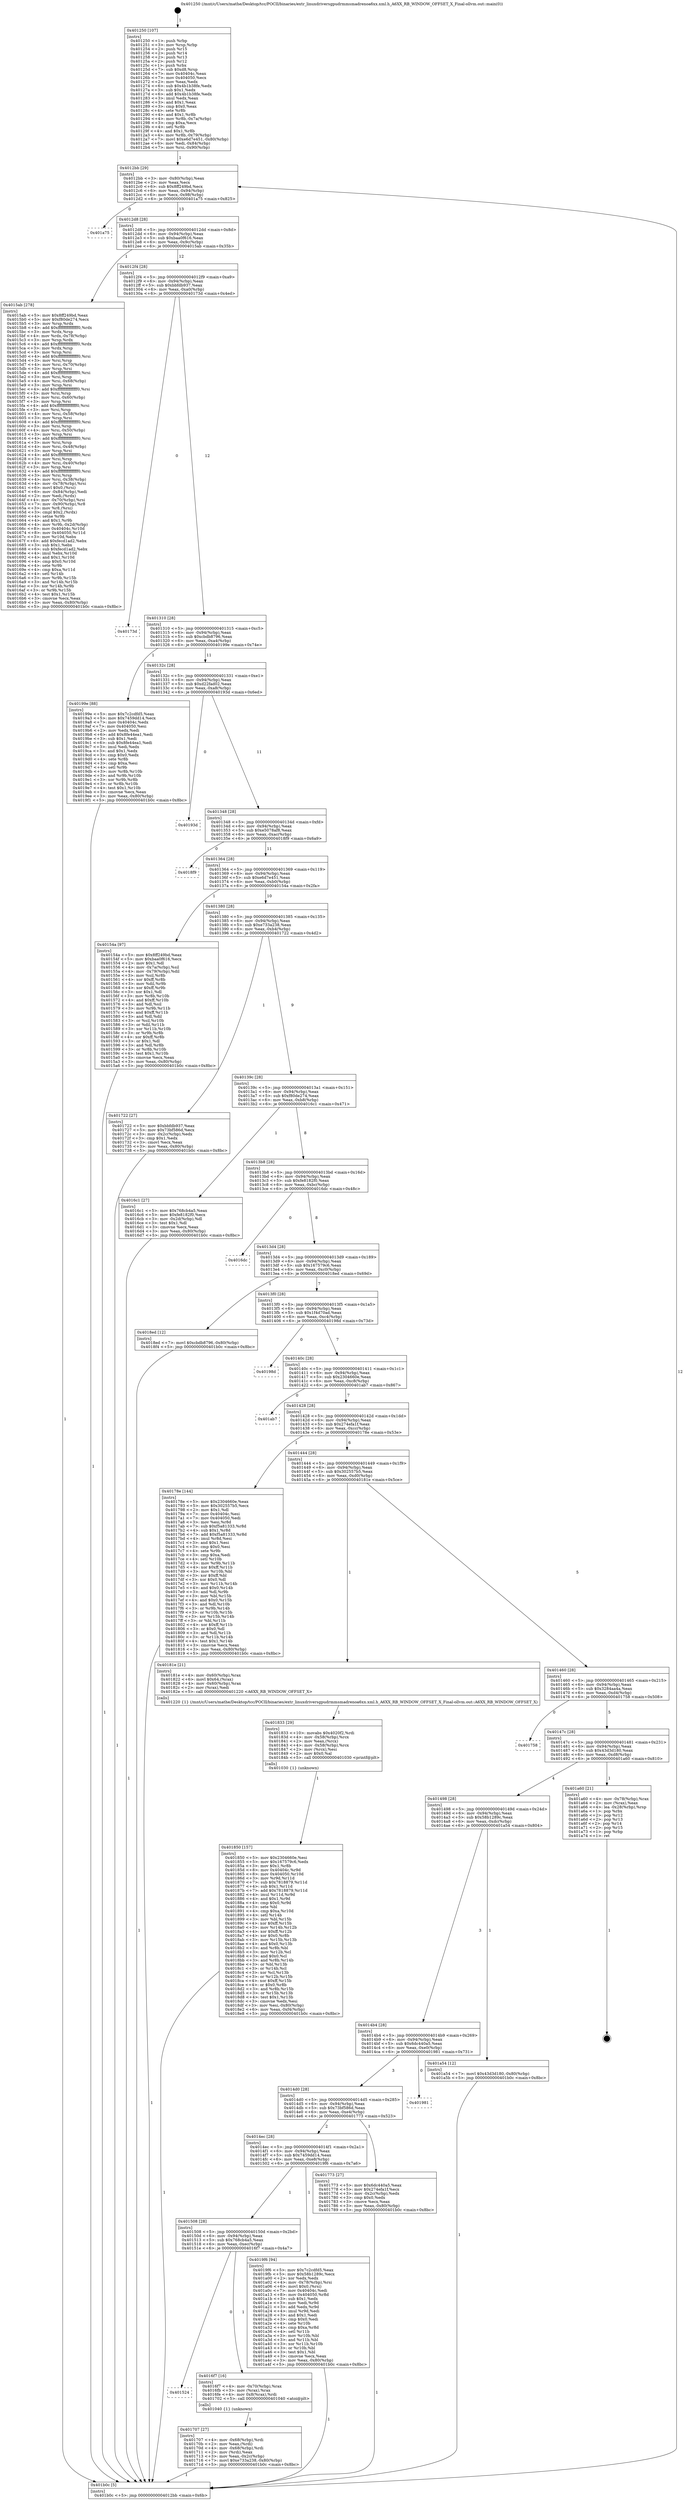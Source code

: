 digraph "0x401250" {
  label = "0x401250 (/mnt/c/Users/mathe/Desktop/tcc/POCII/binaries/extr_linuxdriversgpudrmmsmadrenoa6xx.xml.h_A6XX_RB_WINDOW_OFFSET_X_Final-ollvm.out::main(0))"
  labelloc = "t"
  node[shape=record]

  Entry [label="",width=0.3,height=0.3,shape=circle,fillcolor=black,style=filled]
  "0x4012bb" [label="{
     0x4012bb [29]\l
     | [instrs]\l
     &nbsp;&nbsp;0x4012bb \<+3\>: mov -0x80(%rbp),%eax\l
     &nbsp;&nbsp;0x4012be \<+2\>: mov %eax,%ecx\l
     &nbsp;&nbsp;0x4012c0 \<+6\>: sub $0x8ff249bd,%ecx\l
     &nbsp;&nbsp;0x4012c6 \<+6\>: mov %eax,-0x94(%rbp)\l
     &nbsp;&nbsp;0x4012cc \<+6\>: mov %ecx,-0x98(%rbp)\l
     &nbsp;&nbsp;0x4012d2 \<+6\>: je 0000000000401a75 \<main+0x825\>\l
  }"]
  "0x401a75" [label="{
     0x401a75\l
  }", style=dashed]
  "0x4012d8" [label="{
     0x4012d8 [28]\l
     | [instrs]\l
     &nbsp;&nbsp;0x4012d8 \<+5\>: jmp 00000000004012dd \<main+0x8d\>\l
     &nbsp;&nbsp;0x4012dd \<+6\>: mov -0x94(%rbp),%eax\l
     &nbsp;&nbsp;0x4012e3 \<+5\>: sub $0xbaa0f616,%eax\l
     &nbsp;&nbsp;0x4012e8 \<+6\>: mov %eax,-0x9c(%rbp)\l
     &nbsp;&nbsp;0x4012ee \<+6\>: je 00000000004015ab \<main+0x35b\>\l
  }"]
  Exit [label="",width=0.3,height=0.3,shape=circle,fillcolor=black,style=filled,peripheries=2]
  "0x4015ab" [label="{
     0x4015ab [278]\l
     | [instrs]\l
     &nbsp;&nbsp;0x4015ab \<+5\>: mov $0x8ff249bd,%eax\l
     &nbsp;&nbsp;0x4015b0 \<+5\>: mov $0xf80de274,%ecx\l
     &nbsp;&nbsp;0x4015b5 \<+3\>: mov %rsp,%rdx\l
     &nbsp;&nbsp;0x4015b8 \<+4\>: add $0xfffffffffffffff0,%rdx\l
     &nbsp;&nbsp;0x4015bc \<+3\>: mov %rdx,%rsp\l
     &nbsp;&nbsp;0x4015bf \<+4\>: mov %rdx,-0x78(%rbp)\l
     &nbsp;&nbsp;0x4015c3 \<+3\>: mov %rsp,%rdx\l
     &nbsp;&nbsp;0x4015c6 \<+4\>: add $0xfffffffffffffff0,%rdx\l
     &nbsp;&nbsp;0x4015ca \<+3\>: mov %rdx,%rsp\l
     &nbsp;&nbsp;0x4015cd \<+3\>: mov %rsp,%rsi\l
     &nbsp;&nbsp;0x4015d0 \<+4\>: add $0xfffffffffffffff0,%rsi\l
     &nbsp;&nbsp;0x4015d4 \<+3\>: mov %rsi,%rsp\l
     &nbsp;&nbsp;0x4015d7 \<+4\>: mov %rsi,-0x70(%rbp)\l
     &nbsp;&nbsp;0x4015db \<+3\>: mov %rsp,%rsi\l
     &nbsp;&nbsp;0x4015de \<+4\>: add $0xfffffffffffffff0,%rsi\l
     &nbsp;&nbsp;0x4015e2 \<+3\>: mov %rsi,%rsp\l
     &nbsp;&nbsp;0x4015e5 \<+4\>: mov %rsi,-0x68(%rbp)\l
     &nbsp;&nbsp;0x4015e9 \<+3\>: mov %rsp,%rsi\l
     &nbsp;&nbsp;0x4015ec \<+4\>: add $0xfffffffffffffff0,%rsi\l
     &nbsp;&nbsp;0x4015f0 \<+3\>: mov %rsi,%rsp\l
     &nbsp;&nbsp;0x4015f3 \<+4\>: mov %rsi,-0x60(%rbp)\l
     &nbsp;&nbsp;0x4015f7 \<+3\>: mov %rsp,%rsi\l
     &nbsp;&nbsp;0x4015fa \<+4\>: add $0xfffffffffffffff0,%rsi\l
     &nbsp;&nbsp;0x4015fe \<+3\>: mov %rsi,%rsp\l
     &nbsp;&nbsp;0x401601 \<+4\>: mov %rsi,-0x58(%rbp)\l
     &nbsp;&nbsp;0x401605 \<+3\>: mov %rsp,%rsi\l
     &nbsp;&nbsp;0x401608 \<+4\>: add $0xfffffffffffffff0,%rsi\l
     &nbsp;&nbsp;0x40160c \<+3\>: mov %rsi,%rsp\l
     &nbsp;&nbsp;0x40160f \<+4\>: mov %rsi,-0x50(%rbp)\l
     &nbsp;&nbsp;0x401613 \<+3\>: mov %rsp,%rsi\l
     &nbsp;&nbsp;0x401616 \<+4\>: add $0xfffffffffffffff0,%rsi\l
     &nbsp;&nbsp;0x40161a \<+3\>: mov %rsi,%rsp\l
     &nbsp;&nbsp;0x40161d \<+4\>: mov %rsi,-0x48(%rbp)\l
     &nbsp;&nbsp;0x401621 \<+3\>: mov %rsp,%rsi\l
     &nbsp;&nbsp;0x401624 \<+4\>: add $0xfffffffffffffff0,%rsi\l
     &nbsp;&nbsp;0x401628 \<+3\>: mov %rsi,%rsp\l
     &nbsp;&nbsp;0x40162b \<+4\>: mov %rsi,-0x40(%rbp)\l
     &nbsp;&nbsp;0x40162f \<+3\>: mov %rsp,%rsi\l
     &nbsp;&nbsp;0x401632 \<+4\>: add $0xfffffffffffffff0,%rsi\l
     &nbsp;&nbsp;0x401636 \<+3\>: mov %rsi,%rsp\l
     &nbsp;&nbsp;0x401639 \<+4\>: mov %rsi,-0x38(%rbp)\l
     &nbsp;&nbsp;0x40163d \<+4\>: mov -0x78(%rbp),%rsi\l
     &nbsp;&nbsp;0x401641 \<+6\>: movl $0x0,(%rsi)\l
     &nbsp;&nbsp;0x401647 \<+6\>: mov -0x84(%rbp),%edi\l
     &nbsp;&nbsp;0x40164d \<+2\>: mov %edi,(%rdx)\l
     &nbsp;&nbsp;0x40164f \<+4\>: mov -0x70(%rbp),%rsi\l
     &nbsp;&nbsp;0x401653 \<+7\>: mov -0x90(%rbp),%r8\l
     &nbsp;&nbsp;0x40165a \<+3\>: mov %r8,(%rsi)\l
     &nbsp;&nbsp;0x40165d \<+3\>: cmpl $0x2,(%rdx)\l
     &nbsp;&nbsp;0x401660 \<+4\>: setne %r9b\l
     &nbsp;&nbsp;0x401664 \<+4\>: and $0x1,%r9b\l
     &nbsp;&nbsp;0x401668 \<+4\>: mov %r9b,-0x2d(%rbp)\l
     &nbsp;&nbsp;0x40166c \<+8\>: mov 0x40404c,%r10d\l
     &nbsp;&nbsp;0x401674 \<+8\>: mov 0x404050,%r11d\l
     &nbsp;&nbsp;0x40167c \<+3\>: mov %r10d,%ebx\l
     &nbsp;&nbsp;0x40167f \<+6\>: add $0xfecd1ad2,%ebx\l
     &nbsp;&nbsp;0x401685 \<+3\>: sub $0x1,%ebx\l
     &nbsp;&nbsp;0x401688 \<+6\>: sub $0xfecd1ad2,%ebx\l
     &nbsp;&nbsp;0x40168e \<+4\>: imul %ebx,%r10d\l
     &nbsp;&nbsp;0x401692 \<+4\>: and $0x1,%r10d\l
     &nbsp;&nbsp;0x401696 \<+4\>: cmp $0x0,%r10d\l
     &nbsp;&nbsp;0x40169a \<+4\>: sete %r9b\l
     &nbsp;&nbsp;0x40169e \<+4\>: cmp $0xa,%r11d\l
     &nbsp;&nbsp;0x4016a2 \<+4\>: setl %r14b\l
     &nbsp;&nbsp;0x4016a6 \<+3\>: mov %r9b,%r15b\l
     &nbsp;&nbsp;0x4016a9 \<+3\>: and %r14b,%r15b\l
     &nbsp;&nbsp;0x4016ac \<+3\>: xor %r14b,%r9b\l
     &nbsp;&nbsp;0x4016af \<+3\>: or %r9b,%r15b\l
     &nbsp;&nbsp;0x4016b2 \<+4\>: test $0x1,%r15b\l
     &nbsp;&nbsp;0x4016b6 \<+3\>: cmovne %ecx,%eax\l
     &nbsp;&nbsp;0x4016b9 \<+3\>: mov %eax,-0x80(%rbp)\l
     &nbsp;&nbsp;0x4016bc \<+5\>: jmp 0000000000401b0c \<main+0x8bc\>\l
  }"]
  "0x4012f4" [label="{
     0x4012f4 [28]\l
     | [instrs]\l
     &nbsp;&nbsp;0x4012f4 \<+5\>: jmp 00000000004012f9 \<main+0xa9\>\l
     &nbsp;&nbsp;0x4012f9 \<+6\>: mov -0x94(%rbp),%eax\l
     &nbsp;&nbsp;0x4012ff \<+5\>: sub $0xbbfdb937,%eax\l
     &nbsp;&nbsp;0x401304 \<+6\>: mov %eax,-0xa0(%rbp)\l
     &nbsp;&nbsp;0x40130a \<+6\>: je 000000000040173d \<main+0x4ed\>\l
  }"]
  "0x401850" [label="{
     0x401850 [157]\l
     | [instrs]\l
     &nbsp;&nbsp;0x401850 \<+5\>: mov $0x2304660e,%esi\l
     &nbsp;&nbsp;0x401855 \<+5\>: mov $0x167579c6,%edx\l
     &nbsp;&nbsp;0x40185a \<+3\>: mov $0x1,%r8b\l
     &nbsp;&nbsp;0x40185d \<+8\>: mov 0x40404c,%r9d\l
     &nbsp;&nbsp;0x401865 \<+8\>: mov 0x404050,%r10d\l
     &nbsp;&nbsp;0x40186d \<+3\>: mov %r9d,%r11d\l
     &nbsp;&nbsp;0x401870 \<+7\>: sub $0x7818879,%r11d\l
     &nbsp;&nbsp;0x401877 \<+4\>: sub $0x1,%r11d\l
     &nbsp;&nbsp;0x40187b \<+7\>: add $0x7818879,%r11d\l
     &nbsp;&nbsp;0x401882 \<+4\>: imul %r11d,%r9d\l
     &nbsp;&nbsp;0x401886 \<+4\>: and $0x1,%r9d\l
     &nbsp;&nbsp;0x40188a \<+4\>: cmp $0x0,%r9d\l
     &nbsp;&nbsp;0x40188e \<+3\>: sete %bl\l
     &nbsp;&nbsp;0x401891 \<+4\>: cmp $0xa,%r10d\l
     &nbsp;&nbsp;0x401895 \<+4\>: setl %r14b\l
     &nbsp;&nbsp;0x401899 \<+3\>: mov %bl,%r15b\l
     &nbsp;&nbsp;0x40189c \<+4\>: xor $0xff,%r15b\l
     &nbsp;&nbsp;0x4018a0 \<+3\>: mov %r14b,%r12b\l
     &nbsp;&nbsp;0x4018a3 \<+4\>: xor $0xff,%r12b\l
     &nbsp;&nbsp;0x4018a7 \<+4\>: xor $0x0,%r8b\l
     &nbsp;&nbsp;0x4018ab \<+3\>: mov %r15b,%r13b\l
     &nbsp;&nbsp;0x4018ae \<+4\>: and $0x0,%r13b\l
     &nbsp;&nbsp;0x4018b2 \<+3\>: and %r8b,%bl\l
     &nbsp;&nbsp;0x4018b5 \<+3\>: mov %r12b,%cl\l
     &nbsp;&nbsp;0x4018b8 \<+3\>: and $0x0,%cl\l
     &nbsp;&nbsp;0x4018bb \<+3\>: and %r8b,%r14b\l
     &nbsp;&nbsp;0x4018be \<+3\>: or %bl,%r13b\l
     &nbsp;&nbsp;0x4018c1 \<+3\>: or %r14b,%cl\l
     &nbsp;&nbsp;0x4018c4 \<+3\>: xor %cl,%r13b\l
     &nbsp;&nbsp;0x4018c7 \<+3\>: or %r12b,%r15b\l
     &nbsp;&nbsp;0x4018ca \<+4\>: xor $0xff,%r15b\l
     &nbsp;&nbsp;0x4018ce \<+4\>: or $0x0,%r8b\l
     &nbsp;&nbsp;0x4018d2 \<+3\>: and %r8b,%r15b\l
     &nbsp;&nbsp;0x4018d5 \<+3\>: or %r15b,%r13b\l
     &nbsp;&nbsp;0x4018d8 \<+4\>: test $0x1,%r13b\l
     &nbsp;&nbsp;0x4018dc \<+3\>: cmovne %edx,%esi\l
     &nbsp;&nbsp;0x4018df \<+3\>: mov %esi,-0x80(%rbp)\l
     &nbsp;&nbsp;0x4018e2 \<+6\>: mov %eax,-0xf4(%rbp)\l
     &nbsp;&nbsp;0x4018e8 \<+5\>: jmp 0000000000401b0c \<main+0x8bc\>\l
  }"]
  "0x40173d" [label="{
     0x40173d\l
  }", style=dashed]
  "0x401310" [label="{
     0x401310 [28]\l
     | [instrs]\l
     &nbsp;&nbsp;0x401310 \<+5\>: jmp 0000000000401315 \<main+0xc5\>\l
     &nbsp;&nbsp;0x401315 \<+6\>: mov -0x94(%rbp),%eax\l
     &nbsp;&nbsp;0x40131b \<+5\>: sub $0xcbdb8796,%eax\l
     &nbsp;&nbsp;0x401320 \<+6\>: mov %eax,-0xa4(%rbp)\l
     &nbsp;&nbsp;0x401326 \<+6\>: je 000000000040199e \<main+0x74e\>\l
  }"]
  "0x401833" [label="{
     0x401833 [29]\l
     | [instrs]\l
     &nbsp;&nbsp;0x401833 \<+10\>: movabs $0x4020f2,%rdi\l
     &nbsp;&nbsp;0x40183d \<+4\>: mov -0x58(%rbp),%rcx\l
     &nbsp;&nbsp;0x401841 \<+2\>: mov %eax,(%rcx)\l
     &nbsp;&nbsp;0x401843 \<+4\>: mov -0x58(%rbp),%rcx\l
     &nbsp;&nbsp;0x401847 \<+2\>: mov (%rcx),%esi\l
     &nbsp;&nbsp;0x401849 \<+2\>: mov $0x0,%al\l
     &nbsp;&nbsp;0x40184b \<+5\>: call 0000000000401030 \<printf@plt\>\l
     | [calls]\l
     &nbsp;&nbsp;0x401030 \{1\} (unknown)\l
  }"]
  "0x40199e" [label="{
     0x40199e [88]\l
     | [instrs]\l
     &nbsp;&nbsp;0x40199e \<+5\>: mov $0x7c2cdfd5,%eax\l
     &nbsp;&nbsp;0x4019a3 \<+5\>: mov $0x7459dd14,%ecx\l
     &nbsp;&nbsp;0x4019a8 \<+7\>: mov 0x40404c,%edx\l
     &nbsp;&nbsp;0x4019af \<+7\>: mov 0x404050,%esi\l
     &nbsp;&nbsp;0x4019b6 \<+2\>: mov %edx,%edi\l
     &nbsp;&nbsp;0x4019b8 \<+6\>: add $0x8fe44ea1,%edi\l
     &nbsp;&nbsp;0x4019be \<+3\>: sub $0x1,%edi\l
     &nbsp;&nbsp;0x4019c1 \<+6\>: sub $0x8fe44ea1,%edi\l
     &nbsp;&nbsp;0x4019c7 \<+3\>: imul %edi,%edx\l
     &nbsp;&nbsp;0x4019ca \<+3\>: and $0x1,%edx\l
     &nbsp;&nbsp;0x4019cd \<+3\>: cmp $0x0,%edx\l
     &nbsp;&nbsp;0x4019d0 \<+4\>: sete %r8b\l
     &nbsp;&nbsp;0x4019d4 \<+3\>: cmp $0xa,%esi\l
     &nbsp;&nbsp;0x4019d7 \<+4\>: setl %r9b\l
     &nbsp;&nbsp;0x4019db \<+3\>: mov %r8b,%r10b\l
     &nbsp;&nbsp;0x4019de \<+3\>: and %r9b,%r10b\l
     &nbsp;&nbsp;0x4019e1 \<+3\>: xor %r9b,%r8b\l
     &nbsp;&nbsp;0x4019e4 \<+3\>: or %r8b,%r10b\l
     &nbsp;&nbsp;0x4019e7 \<+4\>: test $0x1,%r10b\l
     &nbsp;&nbsp;0x4019eb \<+3\>: cmovne %ecx,%eax\l
     &nbsp;&nbsp;0x4019ee \<+3\>: mov %eax,-0x80(%rbp)\l
     &nbsp;&nbsp;0x4019f1 \<+5\>: jmp 0000000000401b0c \<main+0x8bc\>\l
  }"]
  "0x40132c" [label="{
     0x40132c [28]\l
     | [instrs]\l
     &nbsp;&nbsp;0x40132c \<+5\>: jmp 0000000000401331 \<main+0xe1\>\l
     &nbsp;&nbsp;0x401331 \<+6\>: mov -0x94(%rbp),%eax\l
     &nbsp;&nbsp;0x401337 \<+5\>: sub $0xd22fad02,%eax\l
     &nbsp;&nbsp;0x40133c \<+6\>: mov %eax,-0xa8(%rbp)\l
     &nbsp;&nbsp;0x401342 \<+6\>: je 000000000040193d \<main+0x6ed\>\l
  }"]
  "0x401707" [label="{
     0x401707 [27]\l
     | [instrs]\l
     &nbsp;&nbsp;0x401707 \<+4\>: mov -0x68(%rbp),%rdi\l
     &nbsp;&nbsp;0x40170b \<+2\>: mov %eax,(%rdi)\l
     &nbsp;&nbsp;0x40170d \<+4\>: mov -0x68(%rbp),%rdi\l
     &nbsp;&nbsp;0x401711 \<+2\>: mov (%rdi),%eax\l
     &nbsp;&nbsp;0x401713 \<+3\>: mov %eax,-0x2c(%rbp)\l
     &nbsp;&nbsp;0x401716 \<+7\>: movl $0xe733a238,-0x80(%rbp)\l
     &nbsp;&nbsp;0x40171d \<+5\>: jmp 0000000000401b0c \<main+0x8bc\>\l
  }"]
  "0x40193d" [label="{
     0x40193d\l
  }", style=dashed]
  "0x401348" [label="{
     0x401348 [28]\l
     | [instrs]\l
     &nbsp;&nbsp;0x401348 \<+5\>: jmp 000000000040134d \<main+0xfd\>\l
     &nbsp;&nbsp;0x40134d \<+6\>: mov -0x94(%rbp),%eax\l
     &nbsp;&nbsp;0x401353 \<+5\>: sub $0xe5078af8,%eax\l
     &nbsp;&nbsp;0x401358 \<+6\>: mov %eax,-0xac(%rbp)\l
     &nbsp;&nbsp;0x40135e \<+6\>: je 00000000004018f9 \<main+0x6a9\>\l
  }"]
  "0x401524" [label="{
     0x401524\l
  }", style=dashed]
  "0x4018f9" [label="{
     0x4018f9\l
  }", style=dashed]
  "0x401364" [label="{
     0x401364 [28]\l
     | [instrs]\l
     &nbsp;&nbsp;0x401364 \<+5\>: jmp 0000000000401369 \<main+0x119\>\l
     &nbsp;&nbsp;0x401369 \<+6\>: mov -0x94(%rbp),%eax\l
     &nbsp;&nbsp;0x40136f \<+5\>: sub $0xe6d7e451,%eax\l
     &nbsp;&nbsp;0x401374 \<+6\>: mov %eax,-0xb0(%rbp)\l
     &nbsp;&nbsp;0x40137a \<+6\>: je 000000000040154a \<main+0x2fa\>\l
  }"]
  "0x4016f7" [label="{
     0x4016f7 [16]\l
     | [instrs]\l
     &nbsp;&nbsp;0x4016f7 \<+4\>: mov -0x70(%rbp),%rax\l
     &nbsp;&nbsp;0x4016fb \<+3\>: mov (%rax),%rax\l
     &nbsp;&nbsp;0x4016fe \<+4\>: mov 0x8(%rax),%rdi\l
     &nbsp;&nbsp;0x401702 \<+5\>: call 0000000000401040 \<atoi@plt\>\l
     | [calls]\l
     &nbsp;&nbsp;0x401040 \{1\} (unknown)\l
  }"]
  "0x40154a" [label="{
     0x40154a [97]\l
     | [instrs]\l
     &nbsp;&nbsp;0x40154a \<+5\>: mov $0x8ff249bd,%eax\l
     &nbsp;&nbsp;0x40154f \<+5\>: mov $0xbaa0f616,%ecx\l
     &nbsp;&nbsp;0x401554 \<+2\>: mov $0x1,%dl\l
     &nbsp;&nbsp;0x401556 \<+4\>: mov -0x7a(%rbp),%sil\l
     &nbsp;&nbsp;0x40155a \<+4\>: mov -0x79(%rbp),%dil\l
     &nbsp;&nbsp;0x40155e \<+3\>: mov %sil,%r8b\l
     &nbsp;&nbsp;0x401561 \<+4\>: xor $0xff,%r8b\l
     &nbsp;&nbsp;0x401565 \<+3\>: mov %dil,%r9b\l
     &nbsp;&nbsp;0x401568 \<+4\>: xor $0xff,%r9b\l
     &nbsp;&nbsp;0x40156c \<+3\>: xor $0x1,%dl\l
     &nbsp;&nbsp;0x40156f \<+3\>: mov %r8b,%r10b\l
     &nbsp;&nbsp;0x401572 \<+4\>: and $0xff,%r10b\l
     &nbsp;&nbsp;0x401576 \<+3\>: and %dl,%sil\l
     &nbsp;&nbsp;0x401579 \<+3\>: mov %r9b,%r11b\l
     &nbsp;&nbsp;0x40157c \<+4\>: and $0xff,%r11b\l
     &nbsp;&nbsp;0x401580 \<+3\>: and %dl,%dil\l
     &nbsp;&nbsp;0x401583 \<+3\>: or %sil,%r10b\l
     &nbsp;&nbsp;0x401586 \<+3\>: or %dil,%r11b\l
     &nbsp;&nbsp;0x401589 \<+3\>: xor %r11b,%r10b\l
     &nbsp;&nbsp;0x40158c \<+3\>: or %r9b,%r8b\l
     &nbsp;&nbsp;0x40158f \<+4\>: xor $0xff,%r8b\l
     &nbsp;&nbsp;0x401593 \<+3\>: or $0x1,%dl\l
     &nbsp;&nbsp;0x401596 \<+3\>: and %dl,%r8b\l
     &nbsp;&nbsp;0x401599 \<+3\>: or %r8b,%r10b\l
     &nbsp;&nbsp;0x40159c \<+4\>: test $0x1,%r10b\l
     &nbsp;&nbsp;0x4015a0 \<+3\>: cmovne %ecx,%eax\l
     &nbsp;&nbsp;0x4015a3 \<+3\>: mov %eax,-0x80(%rbp)\l
     &nbsp;&nbsp;0x4015a6 \<+5\>: jmp 0000000000401b0c \<main+0x8bc\>\l
  }"]
  "0x401380" [label="{
     0x401380 [28]\l
     | [instrs]\l
     &nbsp;&nbsp;0x401380 \<+5\>: jmp 0000000000401385 \<main+0x135\>\l
     &nbsp;&nbsp;0x401385 \<+6\>: mov -0x94(%rbp),%eax\l
     &nbsp;&nbsp;0x40138b \<+5\>: sub $0xe733a238,%eax\l
     &nbsp;&nbsp;0x401390 \<+6\>: mov %eax,-0xb4(%rbp)\l
     &nbsp;&nbsp;0x401396 \<+6\>: je 0000000000401722 \<main+0x4d2\>\l
  }"]
  "0x401b0c" [label="{
     0x401b0c [5]\l
     | [instrs]\l
     &nbsp;&nbsp;0x401b0c \<+5\>: jmp 00000000004012bb \<main+0x6b\>\l
  }"]
  "0x401250" [label="{
     0x401250 [107]\l
     | [instrs]\l
     &nbsp;&nbsp;0x401250 \<+1\>: push %rbp\l
     &nbsp;&nbsp;0x401251 \<+3\>: mov %rsp,%rbp\l
     &nbsp;&nbsp;0x401254 \<+2\>: push %r15\l
     &nbsp;&nbsp;0x401256 \<+2\>: push %r14\l
     &nbsp;&nbsp;0x401258 \<+2\>: push %r13\l
     &nbsp;&nbsp;0x40125a \<+2\>: push %r12\l
     &nbsp;&nbsp;0x40125c \<+1\>: push %rbx\l
     &nbsp;&nbsp;0x40125d \<+7\>: sub $0xd8,%rsp\l
     &nbsp;&nbsp;0x401264 \<+7\>: mov 0x40404c,%eax\l
     &nbsp;&nbsp;0x40126b \<+7\>: mov 0x404050,%ecx\l
     &nbsp;&nbsp;0x401272 \<+2\>: mov %eax,%edx\l
     &nbsp;&nbsp;0x401274 \<+6\>: sub $0x4b1b38fe,%edx\l
     &nbsp;&nbsp;0x40127a \<+3\>: sub $0x1,%edx\l
     &nbsp;&nbsp;0x40127d \<+6\>: add $0x4b1b38fe,%edx\l
     &nbsp;&nbsp;0x401283 \<+3\>: imul %edx,%eax\l
     &nbsp;&nbsp;0x401286 \<+3\>: and $0x1,%eax\l
     &nbsp;&nbsp;0x401289 \<+3\>: cmp $0x0,%eax\l
     &nbsp;&nbsp;0x40128c \<+4\>: sete %r8b\l
     &nbsp;&nbsp;0x401290 \<+4\>: and $0x1,%r8b\l
     &nbsp;&nbsp;0x401294 \<+4\>: mov %r8b,-0x7a(%rbp)\l
     &nbsp;&nbsp;0x401298 \<+3\>: cmp $0xa,%ecx\l
     &nbsp;&nbsp;0x40129b \<+4\>: setl %r8b\l
     &nbsp;&nbsp;0x40129f \<+4\>: and $0x1,%r8b\l
     &nbsp;&nbsp;0x4012a3 \<+4\>: mov %r8b,-0x79(%rbp)\l
     &nbsp;&nbsp;0x4012a7 \<+7\>: movl $0xe6d7e451,-0x80(%rbp)\l
     &nbsp;&nbsp;0x4012ae \<+6\>: mov %edi,-0x84(%rbp)\l
     &nbsp;&nbsp;0x4012b4 \<+7\>: mov %rsi,-0x90(%rbp)\l
  }"]
  "0x401508" [label="{
     0x401508 [28]\l
     | [instrs]\l
     &nbsp;&nbsp;0x401508 \<+5\>: jmp 000000000040150d \<main+0x2bd\>\l
     &nbsp;&nbsp;0x40150d \<+6\>: mov -0x94(%rbp),%eax\l
     &nbsp;&nbsp;0x401513 \<+5\>: sub $0x768cb4a5,%eax\l
     &nbsp;&nbsp;0x401518 \<+6\>: mov %eax,-0xec(%rbp)\l
     &nbsp;&nbsp;0x40151e \<+6\>: je 00000000004016f7 \<main+0x4a7\>\l
  }"]
  "0x4019f6" [label="{
     0x4019f6 [94]\l
     | [instrs]\l
     &nbsp;&nbsp;0x4019f6 \<+5\>: mov $0x7c2cdfd5,%eax\l
     &nbsp;&nbsp;0x4019fb \<+5\>: mov $0x58b1289c,%ecx\l
     &nbsp;&nbsp;0x401a00 \<+2\>: xor %edx,%edx\l
     &nbsp;&nbsp;0x401a02 \<+4\>: mov -0x78(%rbp),%rsi\l
     &nbsp;&nbsp;0x401a06 \<+6\>: movl $0x0,(%rsi)\l
     &nbsp;&nbsp;0x401a0c \<+7\>: mov 0x40404c,%edi\l
     &nbsp;&nbsp;0x401a13 \<+8\>: mov 0x404050,%r8d\l
     &nbsp;&nbsp;0x401a1b \<+3\>: sub $0x1,%edx\l
     &nbsp;&nbsp;0x401a1e \<+3\>: mov %edi,%r9d\l
     &nbsp;&nbsp;0x401a21 \<+3\>: add %edx,%r9d\l
     &nbsp;&nbsp;0x401a24 \<+4\>: imul %r9d,%edi\l
     &nbsp;&nbsp;0x401a28 \<+3\>: and $0x1,%edi\l
     &nbsp;&nbsp;0x401a2b \<+3\>: cmp $0x0,%edi\l
     &nbsp;&nbsp;0x401a2e \<+4\>: sete %r10b\l
     &nbsp;&nbsp;0x401a32 \<+4\>: cmp $0xa,%r8d\l
     &nbsp;&nbsp;0x401a36 \<+4\>: setl %r11b\l
     &nbsp;&nbsp;0x401a3a \<+3\>: mov %r10b,%bl\l
     &nbsp;&nbsp;0x401a3d \<+3\>: and %r11b,%bl\l
     &nbsp;&nbsp;0x401a40 \<+3\>: xor %r11b,%r10b\l
     &nbsp;&nbsp;0x401a43 \<+3\>: or %r10b,%bl\l
     &nbsp;&nbsp;0x401a46 \<+3\>: test $0x1,%bl\l
     &nbsp;&nbsp;0x401a49 \<+3\>: cmovne %ecx,%eax\l
     &nbsp;&nbsp;0x401a4c \<+3\>: mov %eax,-0x80(%rbp)\l
     &nbsp;&nbsp;0x401a4f \<+5\>: jmp 0000000000401b0c \<main+0x8bc\>\l
  }"]
  "0x401722" [label="{
     0x401722 [27]\l
     | [instrs]\l
     &nbsp;&nbsp;0x401722 \<+5\>: mov $0xbbfdb937,%eax\l
     &nbsp;&nbsp;0x401727 \<+5\>: mov $0x73bf586d,%ecx\l
     &nbsp;&nbsp;0x40172c \<+3\>: mov -0x2c(%rbp),%edx\l
     &nbsp;&nbsp;0x40172f \<+3\>: cmp $0x1,%edx\l
     &nbsp;&nbsp;0x401732 \<+3\>: cmovl %ecx,%eax\l
     &nbsp;&nbsp;0x401735 \<+3\>: mov %eax,-0x80(%rbp)\l
     &nbsp;&nbsp;0x401738 \<+5\>: jmp 0000000000401b0c \<main+0x8bc\>\l
  }"]
  "0x40139c" [label="{
     0x40139c [28]\l
     | [instrs]\l
     &nbsp;&nbsp;0x40139c \<+5\>: jmp 00000000004013a1 \<main+0x151\>\l
     &nbsp;&nbsp;0x4013a1 \<+6\>: mov -0x94(%rbp),%eax\l
     &nbsp;&nbsp;0x4013a7 \<+5\>: sub $0xf80de274,%eax\l
     &nbsp;&nbsp;0x4013ac \<+6\>: mov %eax,-0xb8(%rbp)\l
     &nbsp;&nbsp;0x4013b2 \<+6\>: je 00000000004016c1 \<main+0x471\>\l
  }"]
  "0x4014ec" [label="{
     0x4014ec [28]\l
     | [instrs]\l
     &nbsp;&nbsp;0x4014ec \<+5\>: jmp 00000000004014f1 \<main+0x2a1\>\l
     &nbsp;&nbsp;0x4014f1 \<+6\>: mov -0x94(%rbp),%eax\l
     &nbsp;&nbsp;0x4014f7 \<+5\>: sub $0x7459dd14,%eax\l
     &nbsp;&nbsp;0x4014fc \<+6\>: mov %eax,-0xe8(%rbp)\l
     &nbsp;&nbsp;0x401502 \<+6\>: je 00000000004019f6 \<main+0x7a6\>\l
  }"]
  "0x4016c1" [label="{
     0x4016c1 [27]\l
     | [instrs]\l
     &nbsp;&nbsp;0x4016c1 \<+5\>: mov $0x768cb4a5,%eax\l
     &nbsp;&nbsp;0x4016c6 \<+5\>: mov $0xfe8182f0,%ecx\l
     &nbsp;&nbsp;0x4016cb \<+3\>: mov -0x2d(%rbp),%dl\l
     &nbsp;&nbsp;0x4016ce \<+3\>: test $0x1,%dl\l
     &nbsp;&nbsp;0x4016d1 \<+3\>: cmovne %ecx,%eax\l
     &nbsp;&nbsp;0x4016d4 \<+3\>: mov %eax,-0x80(%rbp)\l
     &nbsp;&nbsp;0x4016d7 \<+5\>: jmp 0000000000401b0c \<main+0x8bc\>\l
  }"]
  "0x4013b8" [label="{
     0x4013b8 [28]\l
     | [instrs]\l
     &nbsp;&nbsp;0x4013b8 \<+5\>: jmp 00000000004013bd \<main+0x16d\>\l
     &nbsp;&nbsp;0x4013bd \<+6\>: mov -0x94(%rbp),%eax\l
     &nbsp;&nbsp;0x4013c3 \<+5\>: sub $0xfe8182f0,%eax\l
     &nbsp;&nbsp;0x4013c8 \<+6\>: mov %eax,-0xbc(%rbp)\l
     &nbsp;&nbsp;0x4013ce \<+6\>: je 00000000004016dc \<main+0x48c\>\l
  }"]
  "0x401773" [label="{
     0x401773 [27]\l
     | [instrs]\l
     &nbsp;&nbsp;0x401773 \<+5\>: mov $0x6dc440a5,%eax\l
     &nbsp;&nbsp;0x401778 \<+5\>: mov $0x274efa1f,%ecx\l
     &nbsp;&nbsp;0x40177d \<+3\>: mov -0x2c(%rbp),%edx\l
     &nbsp;&nbsp;0x401780 \<+3\>: cmp $0x0,%edx\l
     &nbsp;&nbsp;0x401783 \<+3\>: cmove %ecx,%eax\l
     &nbsp;&nbsp;0x401786 \<+3\>: mov %eax,-0x80(%rbp)\l
     &nbsp;&nbsp;0x401789 \<+5\>: jmp 0000000000401b0c \<main+0x8bc\>\l
  }"]
  "0x4016dc" [label="{
     0x4016dc\l
  }", style=dashed]
  "0x4013d4" [label="{
     0x4013d4 [28]\l
     | [instrs]\l
     &nbsp;&nbsp;0x4013d4 \<+5\>: jmp 00000000004013d9 \<main+0x189\>\l
     &nbsp;&nbsp;0x4013d9 \<+6\>: mov -0x94(%rbp),%eax\l
     &nbsp;&nbsp;0x4013df \<+5\>: sub $0x167579c6,%eax\l
     &nbsp;&nbsp;0x4013e4 \<+6\>: mov %eax,-0xc0(%rbp)\l
     &nbsp;&nbsp;0x4013ea \<+6\>: je 00000000004018ed \<main+0x69d\>\l
  }"]
  "0x4014d0" [label="{
     0x4014d0 [28]\l
     | [instrs]\l
     &nbsp;&nbsp;0x4014d0 \<+5\>: jmp 00000000004014d5 \<main+0x285\>\l
     &nbsp;&nbsp;0x4014d5 \<+6\>: mov -0x94(%rbp),%eax\l
     &nbsp;&nbsp;0x4014db \<+5\>: sub $0x73bf586d,%eax\l
     &nbsp;&nbsp;0x4014e0 \<+6\>: mov %eax,-0xe4(%rbp)\l
     &nbsp;&nbsp;0x4014e6 \<+6\>: je 0000000000401773 \<main+0x523\>\l
  }"]
  "0x4018ed" [label="{
     0x4018ed [12]\l
     | [instrs]\l
     &nbsp;&nbsp;0x4018ed \<+7\>: movl $0xcbdb8796,-0x80(%rbp)\l
     &nbsp;&nbsp;0x4018f4 \<+5\>: jmp 0000000000401b0c \<main+0x8bc\>\l
  }"]
  "0x4013f0" [label="{
     0x4013f0 [28]\l
     | [instrs]\l
     &nbsp;&nbsp;0x4013f0 \<+5\>: jmp 00000000004013f5 \<main+0x1a5\>\l
     &nbsp;&nbsp;0x4013f5 \<+6\>: mov -0x94(%rbp),%eax\l
     &nbsp;&nbsp;0x4013fb \<+5\>: sub $0x1f4d70ad,%eax\l
     &nbsp;&nbsp;0x401400 \<+6\>: mov %eax,-0xc4(%rbp)\l
     &nbsp;&nbsp;0x401406 \<+6\>: je 000000000040198d \<main+0x73d\>\l
  }"]
  "0x401981" [label="{
     0x401981\l
  }", style=dashed]
  "0x40198d" [label="{
     0x40198d\l
  }", style=dashed]
  "0x40140c" [label="{
     0x40140c [28]\l
     | [instrs]\l
     &nbsp;&nbsp;0x40140c \<+5\>: jmp 0000000000401411 \<main+0x1c1\>\l
     &nbsp;&nbsp;0x401411 \<+6\>: mov -0x94(%rbp),%eax\l
     &nbsp;&nbsp;0x401417 \<+5\>: sub $0x2304660e,%eax\l
     &nbsp;&nbsp;0x40141c \<+6\>: mov %eax,-0xc8(%rbp)\l
     &nbsp;&nbsp;0x401422 \<+6\>: je 0000000000401ab7 \<main+0x867\>\l
  }"]
  "0x4014b4" [label="{
     0x4014b4 [28]\l
     | [instrs]\l
     &nbsp;&nbsp;0x4014b4 \<+5\>: jmp 00000000004014b9 \<main+0x269\>\l
     &nbsp;&nbsp;0x4014b9 \<+6\>: mov -0x94(%rbp),%eax\l
     &nbsp;&nbsp;0x4014bf \<+5\>: sub $0x6dc440a5,%eax\l
     &nbsp;&nbsp;0x4014c4 \<+6\>: mov %eax,-0xe0(%rbp)\l
     &nbsp;&nbsp;0x4014ca \<+6\>: je 0000000000401981 \<main+0x731\>\l
  }"]
  "0x401ab7" [label="{
     0x401ab7\l
  }", style=dashed]
  "0x401428" [label="{
     0x401428 [28]\l
     | [instrs]\l
     &nbsp;&nbsp;0x401428 \<+5\>: jmp 000000000040142d \<main+0x1dd\>\l
     &nbsp;&nbsp;0x40142d \<+6\>: mov -0x94(%rbp),%eax\l
     &nbsp;&nbsp;0x401433 \<+5\>: sub $0x274efa1f,%eax\l
     &nbsp;&nbsp;0x401438 \<+6\>: mov %eax,-0xcc(%rbp)\l
     &nbsp;&nbsp;0x40143e \<+6\>: je 000000000040178e \<main+0x53e\>\l
  }"]
  "0x401a54" [label="{
     0x401a54 [12]\l
     | [instrs]\l
     &nbsp;&nbsp;0x401a54 \<+7\>: movl $0x43d3d180,-0x80(%rbp)\l
     &nbsp;&nbsp;0x401a5b \<+5\>: jmp 0000000000401b0c \<main+0x8bc\>\l
  }"]
  "0x40178e" [label="{
     0x40178e [144]\l
     | [instrs]\l
     &nbsp;&nbsp;0x40178e \<+5\>: mov $0x2304660e,%eax\l
     &nbsp;&nbsp;0x401793 \<+5\>: mov $0x302557b5,%ecx\l
     &nbsp;&nbsp;0x401798 \<+2\>: mov $0x1,%dl\l
     &nbsp;&nbsp;0x40179a \<+7\>: mov 0x40404c,%esi\l
     &nbsp;&nbsp;0x4017a1 \<+7\>: mov 0x404050,%edi\l
     &nbsp;&nbsp;0x4017a8 \<+3\>: mov %esi,%r8d\l
     &nbsp;&nbsp;0x4017ab \<+7\>: sub $0xf5a81333,%r8d\l
     &nbsp;&nbsp;0x4017b2 \<+4\>: sub $0x1,%r8d\l
     &nbsp;&nbsp;0x4017b6 \<+7\>: add $0xf5a81333,%r8d\l
     &nbsp;&nbsp;0x4017bd \<+4\>: imul %r8d,%esi\l
     &nbsp;&nbsp;0x4017c1 \<+3\>: and $0x1,%esi\l
     &nbsp;&nbsp;0x4017c4 \<+3\>: cmp $0x0,%esi\l
     &nbsp;&nbsp;0x4017c7 \<+4\>: sete %r9b\l
     &nbsp;&nbsp;0x4017cb \<+3\>: cmp $0xa,%edi\l
     &nbsp;&nbsp;0x4017ce \<+4\>: setl %r10b\l
     &nbsp;&nbsp;0x4017d2 \<+3\>: mov %r9b,%r11b\l
     &nbsp;&nbsp;0x4017d5 \<+4\>: xor $0xff,%r11b\l
     &nbsp;&nbsp;0x4017d9 \<+3\>: mov %r10b,%bl\l
     &nbsp;&nbsp;0x4017dc \<+3\>: xor $0xff,%bl\l
     &nbsp;&nbsp;0x4017df \<+3\>: xor $0x0,%dl\l
     &nbsp;&nbsp;0x4017e2 \<+3\>: mov %r11b,%r14b\l
     &nbsp;&nbsp;0x4017e5 \<+4\>: and $0x0,%r14b\l
     &nbsp;&nbsp;0x4017e9 \<+3\>: and %dl,%r9b\l
     &nbsp;&nbsp;0x4017ec \<+3\>: mov %bl,%r15b\l
     &nbsp;&nbsp;0x4017ef \<+4\>: and $0x0,%r15b\l
     &nbsp;&nbsp;0x4017f3 \<+3\>: and %dl,%r10b\l
     &nbsp;&nbsp;0x4017f6 \<+3\>: or %r9b,%r14b\l
     &nbsp;&nbsp;0x4017f9 \<+3\>: or %r10b,%r15b\l
     &nbsp;&nbsp;0x4017fc \<+3\>: xor %r15b,%r14b\l
     &nbsp;&nbsp;0x4017ff \<+3\>: or %bl,%r11b\l
     &nbsp;&nbsp;0x401802 \<+4\>: xor $0xff,%r11b\l
     &nbsp;&nbsp;0x401806 \<+3\>: or $0x0,%dl\l
     &nbsp;&nbsp;0x401809 \<+3\>: and %dl,%r11b\l
     &nbsp;&nbsp;0x40180c \<+3\>: or %r11b,%r14b\l
     &nbsp;&nbsp;0x40180f \<+4\>: test $0x1,%r14b\l
     &nbsp;&nbsp;0x401813 \<+3\>: cmovne %ecx,%eax\l
     &nbsp;&nbsp;0x401816 \<+3\>: mov %eax,-0x80(%rbp)\l
     &nbsp;&nbsp;0x401819 \<+5\>: jmp 0000000000401b0c \<main+0x8bc\>\l
  }"]
  "0x401444" [label="{
     0x401444 [28]\l
     | [instrs]\l
     &nbsp;&nbsp;0x401444 \<+5\>: jmp 0000000000401449 \<main+0x1f9\>\l
     &nbsp;&nbsp;0x401449 \<+6\>: mov -0x94(%rbp),%eax\l
     &nbsp;&nbsp;0x40144f \<+5\>: sub $0x302557b5,%eax\l
     &nbsp;&nbsp;0x401454 \<+6\>: mov %eax,-0xd0(%rbp)\l
     &nbsp;&nbsp;0x40145a \<+6\>: je 000000000040181e \<main+0x5ce\>\l
  }"]
  "0x401498" [label="{
     0x401498 [28]\l
     | [instrs]\l
     &nbsp;&nbsp;0x401498 \<+5\>: jmp 000000000040149d \<main+0x24d\>\l
     &nbsp;&nbsp;0x40149d \<+6\>: mov -0x94(%rbp),%eax\l
     &nbsp;&nbsp;0x4014a3 \<+5\>: sub $0x58b1289c,%eax\l
     &nbsp;&nbsp;0x4014a8 \<+6\>: mov %eax,-0xdc(%rbp)\l
     &nbsp;&nbsp;0x4014ae \<+6\>: je 0000000000401a54 \<main+0x804\>\l
  }"]
  "0x40181e" [label="{
     0x40181e [21]\l
     | [instrs]\l
     &nbsp;&nbsp;0x40181e \<+4\>: mov -0x60(%rbp),%rax\l
     &nbsp;&nbsp;0x401822 \<+6\>: movl $0x64,(%rax)\l
     &nbsp;&nbsp;0x401828 \<+4\>: mov -0x60(%rbp),%rax\l
     &nbsp;&nbsp;0x40182c \<+2\>: mov (%rax),%edi\l
     &nbsp;&nbsp;0x40182e \<+5\>: call 0000000000401220 \<A6XX_RB_WINDOW_OFFSET_X\>\l
     | [calls]\l
     &nbsp;&nbsp;0x401220 \{1\} (/mnt/c/Users/mathe/Desktop/tcc/POCII/binaries/extr_linuxdriversgpudrmmsmadrenoa6xx.xml.h_A6XX_RB_WINDOW_OFFSET_X_Final-ollvm.out::A6XX_RB_WINDOW_OFFSET_X)\l
  }"]
  "0x401460" [label="{
     0x401460 [28]\l
     | [instrs]\l
     &nbsp;&nbsp;0x401460 \<+5\>: jmp 0000000000401465 \<main+0x215\>\l
     &nbsp;&nbsp;0x401465 \<+6\>: mov -0x94(%rbp),%eax\l
     &nbsp;&nbsp;0x40146b \<+5\>: sub $0x3284aa4a,%eax\l
     &nbsp;&nbsp;0x401470 \<+6\>: mov %eax,-0xd4(%rbp)\l
     &nbsp;&nbsp;0x401476 \<+6\>: je 0000000000401758 \<main+0x508\>\l
  }"]
  "0x401a60" [label="{
     0x401a60 [21]\l
     | [instrs]\l
     &nbsp;&nbsp;0x401a60 \<+4\>: mov -0x78(%rbp),%rax\l
     &nbsp;&nbsp;0x401a64 \<+2\>: mov (%rax),%eax\l
     &nbsp;&nbsp;0x401a66 \<+4\>: lea -0x28(%rbp),%rsp\l
     &nbsp;&nbsp;0x401a6a \<+1\>: pop %rbx\l
     &nbsp;&nbsp;0x401a6b \<+2\>: pop %r12\l
     &nbsp;&nbsp;0x401a6d \<+2\>: pop %r13\l
     &nbsp;&nbsp;0x401a6f \<+2\>: pop %r14\l
     &nbsp;&nbsp;0x401a71 \<+2\>: pop %r15\l
     &nbsp;&nbsp;0x401a73 \<+1\>: pop %rbp\l
     &nbsp;&nbsp;0x401a74 \<+1\>: ret\l
  }"]
  "0x401758" [label="{
     0x401758\l
  }", style=dashed]
  "0x40147c" [label="{
     0x40147c [28]\l
     | [instrs]\l
     &nbsp;&nbsp;0x40147c \<+5\>: jmp 0000000000401481 \<main+0x231\>\l
     &nbsp;&nbsp;0x401481 \<+6\>: mov -0x94(%rbp),%eax\l
     &nbsp;&nbsp;0x401487 \<+5\>: sub $0x43d3d180,%eax\l
     &nbsp;&nbsp;0x40148c \<+6\>: mov %eax,-0xd8(%rbp)\l
     &nbsp;&nbsp;0x401492 \<+6\>: je 0000000000401a60 \<main+0x810\>\l
  }"]
  Entry -> "0x401250" [label=" 1"]
  "0x4012bb" -> "0x401a75" [label=" 0"]
  "0x4012bb" -> "0x4012d8" [label=" 13"]
  "0x401a60" -> Exit [label=" 1"]
  "0x4012d8" -> "0x4015ab" [label=" 1"]
  "0x4012d8" -> "0x4012f4" [label=" 12"]
  "0x401a54" -> "0x401b0c" [label=" 1"]
  "0x4012f4" -> "0x40173d" [label=" 0"]
  "0x4012f4" -> "0x401310" [label=" 12"]
  "0x4019f6" -> "0x401b0c" [label=" 1"]
  "0x401310" -> "0x40199e" [label=" 1"]
  "0x401310" -> "0x40132c" [label=" 11"]
  "0x40199e" -> "0x401b0c" [label=" 1"]
  "0x40132c" -> "0x40193d" [label=" 0"]
  "0x40132c" -> "0x401348" [label=" 11"]
  "0x4018ed" -> "0x401b0c" [label=" 1"]
  "0x401348" -> "0x4018f9" [label=" 0"]
  "0x401348" -> "0x401364" [label=" 11"]
  "0x401850" -> "0x401b0c" [label=" 1"]
  "0x401364" -> "0x40154a" [label=" 1"]
  "0x401364" -> "0x401380" [label=" 10"]
  "0x40154a" -> "0x401b0c" [label=" 1"]
  "0x401250" -> "0x4012bb" [label=" 1"]
  "0x401b0c" -> "0x4012bb" [label=" 12"]
  "0x401833" -> "0x401850" [label=" 1"]
  "0x4015ab" -> "0x401b0c" [label=" 1"]
  "0x40178e" -> "0x401b0c" [label=" 1"]
  "0x401380" -> "0x401722" [label=" 1"]
  "0x401380" -> "0x40139c" [label=" 9"]
  "0x401773" -> "0x401b0c" [label=" 1"]
  "0x40139c" -> "0x4016c1" [label=" 1"]
  "0x40139c" -> "0x4013b8" [label=" 8"]
  "0x4016c1" -> "0x401b0c" [label=" 1"]
  "0x401707" -> "0x401b0c" [label=" 1"]
  "0x4013b8" -> "0x4016dc" [label=" 0"]
  "0x4013b8" -> "0x4013d4" [label=" 8"]
  "0x4016f7" -> "0x401707" [label=" 1"]
  "0x4013d4" -> "0x4018ed" [label=" 1"]
  "0x4013d4" -> "0x4013f0" [label=" 7"]
  "0x401508" -> "0x4016f7" [label=" 1"]
  "0x4013f0" -> "0x40198d" [label=" 0"]
  "0x4013f0" -> "0x40140c" [label=" 7"]
  "0x40181e" -> "0x401833" [label=" 1"]
  "0x40140c" -> "0x401ab7" [label=" 0"]
  "0x40140c" -> "0x401428" [label=" 7"]
  "0x4014ec" -> "0x4019f6" [label=" 1"]
  "0x401428" -> "0x40178e" [label=" 1"]
  "0x401428" -> "0x401444" [label=" 6"]
  "0x401722" -> "0x401b0c" [label=" 1"]
  "0x401444" -> "0x40181e" [label=" 1"]
  "0x401444" -> "0x401460" [label=" 5"]
  "0x4014d0" -> "0x401773" [label=" 1"]
  "0x401460" -> "0x401758" [label=" 0"]
  "0x401460" -> "0x40147c" [label=" 5"]
  "0x401508" -> "0x401524" [label=" 0"]
  "0x40147c" -> "0x401a60" [label=" 1"]
  "0x40147c" -> "0x401498" [label=" 4"]
  "0x4014d0" -> "0x4014ec" [label=" 2"]
  "0x401498" -> "0x401a54" [label=" 1"]
  "0x401498" -> "0x4014b4" [label=" 3"]
  "0x4014ec" -> "0x401508" [label=" 1"]
  "0x4014b4" -> "0x401981" [label=" 0"]
  "0x4014b4" -> "0x4014d0" [label=" 3"]
}
